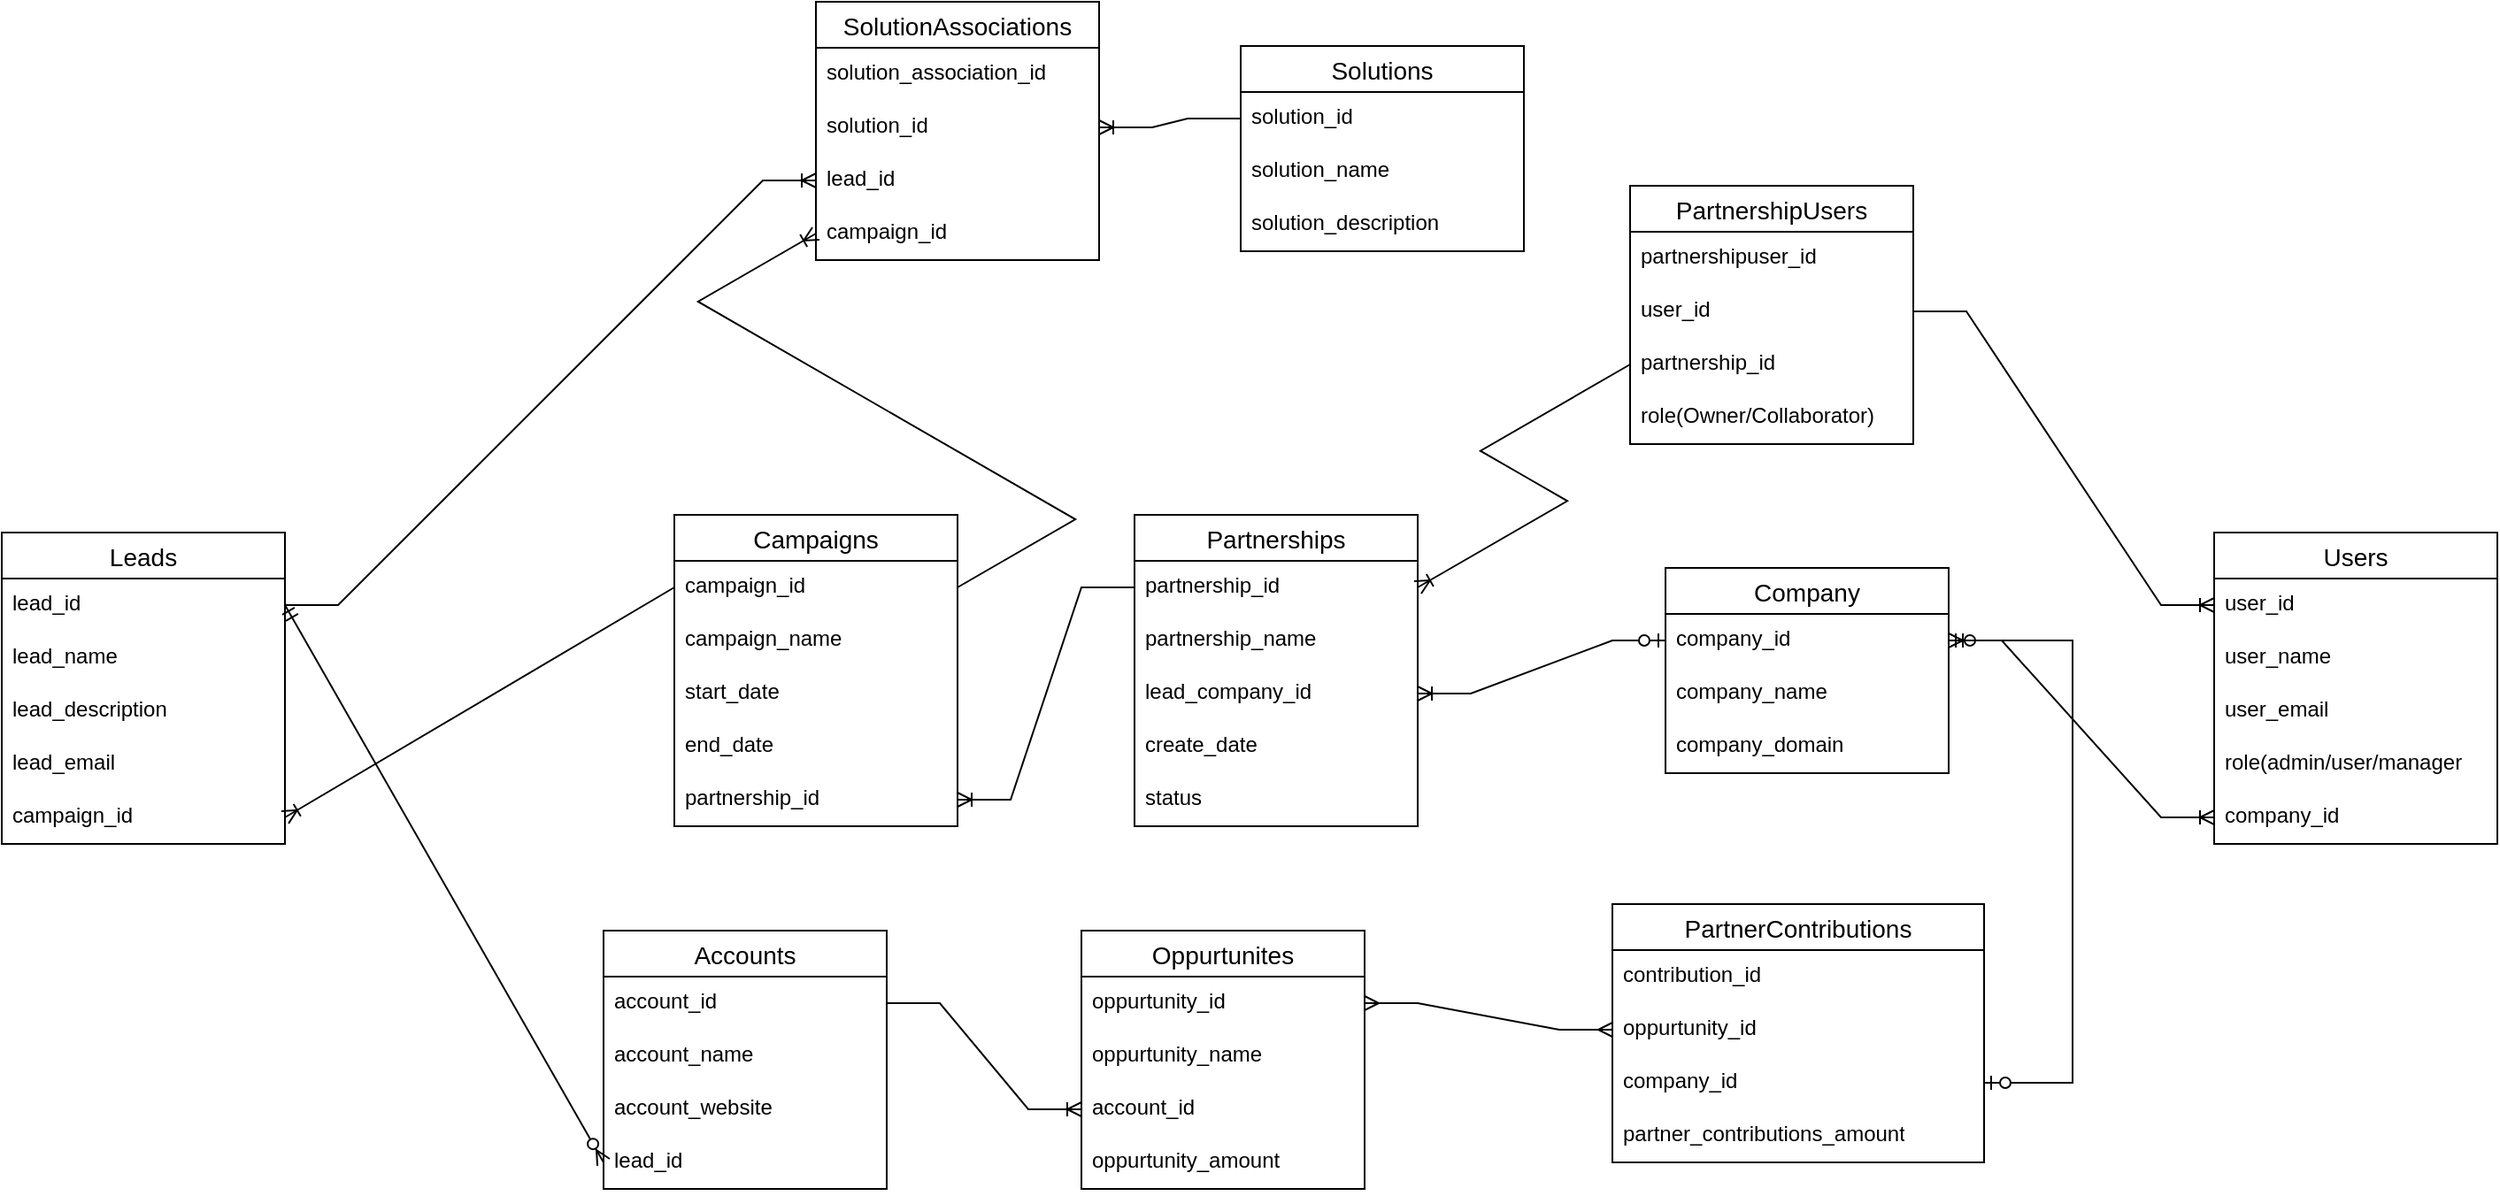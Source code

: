 <mxfile version="26.0.2">
  <diagram name="Page-1" id="1NWFElO8T0KsbxLCmIXO">
    <mxGraphModel dx="2664" dy="1677" grid="1" gridSize="10" guides="1" tooltips="1" connect="1" arrows="1" fold="1" page="1" pageScale="1" pageWidth="850" pageHeight="1100" math="0" shadow="0">
      <root>
        <mxCell id="0" />
        <mxCell id="1" parent="0" />
        <mxCell id="XHzYU1gy1J192gQlvR1T-1" value="Partnerships" style="swimlane;fontStyle=0;childLayout=stackLayout;horizontal=1;startSize=26;horizontalStack=0;resizeParent=1;resizeParentMax=0;resizeLast=0;collapsible=1;marginBottom=0;align=center;fontSize=14;" parent="1" vertex="1">
          <mxGeometry x="-450" y="40" width="160" height="176" as="geometry" />
        </mxCell>
        <mxCell id="XHzYU1gy1J192gQlvR1T-2" value="partnership_id" style="text;strokeColor=none;fillColor=none;spacingLeft=4;spacingRight=4;overflow=hidden;rotatable=0;points=[[0,0.5],[1,0.5]];portConstraint=eastwest;fontSize=12;whiteSpace=wrap;html=1;" parent="XHzYU1gy1J192gQlvR1T-1" vertex="1">
          <mxGeometry y="26" width="160" height="30" as="geometry" />
        </mxCell>
        <mxCell id="XHzYU1gy1J192gQlvR1T-3" value="partnership_name" style="text;strokeColor=none;fillColor=none;spacingLeft=4;spacingRight=4;overflow=hidden;rotatable=0;points=[[0,0.5],[1,0.5]];portConstraint=eastwest;fontSize=12;whiteSpace=wrap;html=1;" parent="XHzYU1gy1J192gQlvR1T-1" vertex="1">
          <mxGeometry y="56" width="160" height="30" as="geometry" />
        </mxCell>
        <mxCell id="XHzYU1gy1J192gQlvR1T-4" value="lead_company_id" style="text;strokeColor=none;fillColor=none;spacingLeft=4;spacingRight=4;overflow=hidden;rotatable=0;points=[[0,0.5],[1,0.5]];portConstraint=eastwest;fontSize=12;whiteSpace=wrap;html=1;" parent="XHzYU1gy1J192gQlvR1T-1" vertex="1">
          <mxGeometry y="86" width="160" height="30" as="geometry" />
        </mxCell>
        <mxCell id="zXVFg0rscAR_Soi9AUra-73" value="create_date" style="text;strokeColor=none;fillColor=none;spacingLeft=4;spacingRight=4;overflow=hidden;rotatable=0;points=[[0,0.5],[1,0.5]];portConstraint=eastwest;fontSize=12;whiteSpace=wrap;html=1;" vertex="1" parent="XHzYU1gy1J192gQlvR1T-1">
          <mxGeometry y="116" width="160" height="30" as="geometry" />
        </mxCell>
        <mxCell id="zXVFg0rscAR_Soi9AUra-1" value="status" style="text;strokeColor=none;fillColor=none;spacingLeft=4;spacingRight=4;overflow=hidden;rotatable=0;points=[[0,0.5],[1,0.5]];portConstraint=eastwest;fontSize=12;whiteSpace=wrap;html=1;" vertex="1" parent="XHzYU1gy1J192gQlvR1T-1">
          <mxGeometry y="146" width="160" height="30" as="geometry" />
        </mxCell>
        <mxCell id="XHzYU1gy1J192gQlvR1T-6" value="Users" style="swimlane;fontStyle=0;childLayout=stackLayout;horizontal=1;startSize=26;horizontalStack=0;resizeParent=1;resizeParentMax=0;resizeLast=0;collapsible=1;marginBottom=0;align=center;fontSize=14;" parent="1" vertex="1">
          <mxGeometry x="160" y="50" width="160" height="176" as="geometry" />
        </mxCell>
        <mxCell id="XHzYU1gy1J192gQlvR1T-7" value="user_id" style="text;strokeColor=none;fillColor=none;spacingLeft=4;spacingRight=4;overflow=hidden;rotatable=0;points=[[0,0.5],[1,0.5]];portConstraint=eastwest;fontSize=12;whiteSpace=wrap;html=1;" parent="XHzYU1gy1J192gQlvR1T-6" vertex="1">
          <mxGeometry y="26" width="160" height="30" as="geometry" />
        </mxCell>
        <mxCell id="XHzYU1gy1J192gQlvR1T-8" value="user_name" style="text;strokeColor=none;fillColor=none;spacingLeft=4;spacingRight=4;overflow=hidden;rotatable=0;points=[[0,0.5],[1,0.5]];portConstraint=eastwest;fontSize=12;whiteSpace=wrap;html=1;" parent="XHzYU1gy1J192gQlvR1T-6" vertex="1">
          <mxGeometry y="56" width="160" height="30" as="geometry" />
        </mxCell>
        <mxCell id="XHzYU1gy1J192gQlvR1T-9" value="user_email" style="text;strokeColor=none;fillColor=none;spacingLeft=4;spacingRight=4;overflow=hidden;rotatable=0;points=[[0,0.5],[1,0.5]];portConstraint=eastwest;fontSize=12;whiteSpace=wrap;html=1;" parent="XHzYU1gy1J192gQlvR1T-6" vertex="1">
          <mxGeometry y="86" width="160" height="30" as="geometry" />
        </mxCell>
        <mxCell id="XHzYU1gy1J192gQlvR1T-10" value="role(admin/user/manager" style="text;strokeColor=none;fillColor=none;spacingLeft=4;spacingRight=4;overflow=hidden;rotatable=0;points=[[0,0.5],[1,0.5]];portConstraint=eastwest;fontSize=12;whiteSpace=wrap;html=1;" parent="XHzYU1gy1J192gQlvR1T-6" vertex="1">
          <mxGeometry y="116" width="160" height="30" as="geometry" />
        </mxCell>
        <mxCell id="XHzYU1gy1J192gQlvR1T-11" value="company_id" style="text;strokeColor=none;fillColor=none;spacingLeft=4;spacingRight=4;overflow=hidden;rotatable=0;points=[[0,0.5],[1,0.5]];portConstraint=eastwest;fontSize=12;whiteSpace=wrap;html=1;" parent="XHzYU1gy1J192gQlvR1T-6" vertex="1">
          <mxGeometry y="146" width="160" height="30" as="geometry" />
        </mxCell>
        <mxCell id="XHzYU1gy1J192gQlvR1T-12" value="Company" style="swimlane;fontStyle=0;childLayout=stackLayout;horizontal=1;startSize=26;horizontalStack=0;resizeParent=1;resizeParentMax=0;resizeLast=0;collapsible=1;marginBottom=0;align=center;fontSize=14;" parent="1" vertex="1">
          <mxGeometry x="-150" y="70" width="160" height="116" as="geometry" />
        </mxCell>
        <mxCell id="XHzYU1gy1J192gQlvR1T-13" value="company_id" style="text;strokeColor=none;fillColor=none;spacingLeft=4;spacingRight=4;overflow=hidden;rotatable=0;points=[[0,0.5],[1,0.5]];portConstraint=eastwest;fontSize=12;whiteSpace=wrap;html=1;" parent="XHzYU1gy1J192gQlvR1T-12" vertex="1">
          <mxGeometry y="26" width="160" height="30" as="geometry" />
        </mxCell>
        <mxCell id="XHzYU1gy1J192gQlvR1T-14" value="company_name" style="text;strokeColor=none;fillColor=none;spacingLeft=4;spacingRight=4;overflow=hidden;rotatable=0;points=[[0,0.5],[1,0.5]];portConstraint=eastwest;fontSize=12;whiteSpace=wrap;html=1;" parent="XHzYU1gy1J192gQlvR1T-12" vertex="1">
          <mxGeometry y="56" width="160" height="30" as="geometry" />
        </mxCell>
        <mxCell id="XHzYU1gy1J192gQlvR1T-15" value="company_domain" style="text;strokeColor=none;fillColor=none;spacingLeft=4;spacingRight=4;overflow=hidden;rotatable=0;points=[[0,0.5],[1,0.5]];portConstraint=eastwest;fontSize=12;whiteSpace=wrap;html=1;" parent="XHzYU1gy1J192gQlvR1T-12" vertex="1">
          <mxGeometry y="86" width="160" height="30" as="geometry" />
        </mxCell>
        <mxCell id="XHzYU1gy1J192gQlvR1T-16" value="" style="edgeStyle=entityRelationEdgeStyle;fontSize=12;html=1;endArrow=ERoneToMany;startArrow=ERzeroToOne;rounded=0;exitX=1;exitY=0.5;exitDx=0;exitDy=0;entryX=0;entryY=0.5;entryDx=0;entryDy=0;" parent="1" source="XHzYU1gy1J192gQlvR1T-13" target="XHzYU1gy1J192gQlvR1T-11" edge="1">
          <mxGeometry width="100" height="100" relative="1" as="geometry">
            <mxPoint x="370" y="350" as="sourcePoint" />
            <mxPoint x="470" y="250" as="targetPoint" />
          </mxGeometry>
        </mxCell>
        <mxCell id="zXVFg0rscAR_Soi9AUra-8" value="PartnershipUsers" style="swimlane;fontStyle=0;childLayout=stackLayout;horizontal=1;startSize=26;horizontalStack=0;resizeParent=1;resizeParentMax=0;resizeLast=0;collapsible=1;marginBottom=0;align=center;fontSize=14;" vertex="1" parent="1">
          <mxGeometry x="-170" y="-146" width="160" height="146" as="geometry" />
        </mxCell>
        <mxCell id="zXVFg0rscAR_Soi9AUra-9" value="partnershipuser_id" style="text;strokeColor=none;fillColor=none;spacingLeft=4;spacingRight=4;overflow=hidden;rotatable=0;points=[[0,0.5],[1,0.5]];portConstraint=eastwest;fontSize=12;whiteSpace=wrap;html=1;" vertex="1" parent="zXVFg0rscAR_Soi9AUra-8">
          <mxGeometry y="26" width="160" height="30" as="geometry" />
        </mxCell>
        <mxCell id="zXVFg0rscAR_Soi9AUra-10" value="user_id" style="text;strokeColor=none;fillColor=none;spacingLeft=4;spacingRight=4;overflow=hidden;rotatable=0;points=[[0,0.5],[1,0.5]];portConstraint=eastwest;fontSize=12;whiteSpace=wrap;html=1;" vertex="1" parent="zXVFg0rscAR_Soi9AUra-8">
          <mxGeometry y="56" width="160" height="30" as="geometry" />
        </mxCell>
        <mxCell id="zXVFg0rscAR_Soi9AUra-11" value="partnership_id" style="text;strokeColor=none;fillColor=none;spacingLeft=4;spacingRight=4;overflow=hidden;rotatable=0;points=[[0,0.5],[1,0.5]];portConstraint=eastwest;fontSize=12;whiteSpace=wrap;html=1;" vertex="1" parent="zXVFg0rscAR_Soi9AUra-8">
          <mxGeometry y="86" width="160" height="30" as="geometry" />
        </mxCell>
        <mxCell id="zXVFg0rscAR_Soi9AUra-12" value="role(Owner/Collaborator)" style="text;strokeColor=none;fillColor=none;spacingLeft=4;spacingRight=4;overflow=hidden;rotatable=0;points=[[0,0.5],[1,0.5]];portConstraint=eastwest;fontSize=12;whiteSpace=wrap;html=1;" vertex="1" parent="zXVFg0rscAR_Soi9AUra-8">
          <mxGeometry y="116" width="160" height="30" as="geometry" />
        </mxCell>
        <mxCell id="zXVFg0rscAR_Soi9AUra-13" value="Campaigns" style="swimlane;fontStyle=0;childLayout=stackLayout;horizontal=1;startSize=26;horizontalStack=0;resizeParent=1;resizeParentMax=0;resizeLast=0;collapsible=1;marginBottom=0;align=center;fontSize=14;" vertex="1" parent="1">
          <mxGeometry x="-710" y="40" width="160" height="176" as="geometry" />
        </mxCell>
        <mxCell id="zXVFg0rscAR_Soi9AUra-14" value="campaign_id" style="text;strokeColor=none;fillColor=none;spacingLeft=4;spacingRight=4;overflow=hidden;rotatable=0;points=[[0,0.5],[1,0.5]];portConstraint=eastwest;fontSize=12;whiteSpace=wrap;html=1;" vertex="1" parent="zXVFg0rscAR_Soi9AUra-13">
          <mxGeometry y="26" width="160" height="30" as="geometry" />
        </mxCell>
        <mxCell id="zXVFg0rscAR_Soi9AUra-15" value="campaign_name" style="text;strokeColor=none;fillColor=none;spacingLeft=4;spacingRight=4;overflow=hidden;rotatable=0;points=[[0,0.5],[1,0.5]];portConstraint=eastwest;fontSize=12;whiteSpace=wrap;html=1;" vertex="1" parent="zXVFg0rscAR_Soi9AUra-13">
          <mxGeometry y="56" width="160" height="30" as="geometry" />
        </mxCell>
        <mxCell id="zXVFg0rscAR_Soi9AUra-16" value="start_date" style="text;strokeColor=none;fillColor=none;spacingLeft=4;spacingRight=4;overflow=hidden;rotatable=0;points=[[0,0.5],[1,0.5]];portConstraint=eastwest;fontSize=12;whiteSpace=wrap;html=1;" vertex="1" parent="zXVFg0rscAR_Soi9AUra-13">
          <mxGeometry y="86" width="160" height="30" as="geometry" />
        </mxCell>
        <mxCell id="zXVFg0rscAR_Soi9AUra-18" value="end&lt;span style=&quot;color: rgba(0, 0, 0, 0); font-family: monospace; font-size: 0px; text-wrap-mode: nowrap;&quot;&gt;%3CmxGraphModel%3E%3Croot%3E%3CmxCell%20id%3D%220%22%2F%3E%3CmxCell%20id%3D%221%22%20parent%3D%220%22%2F%3E%3CmxCell%20id%3D%222%22%20value%3D%22Partnerships%22%20style%3D%22swimlane%3BfontStyle%3D0%3BchildLayout%3DstackLayout%3Bhorizontal%3D1%3BstartSize%3D26%3BhorizontalStack%3D0%3BresizeParent%3D1%3BresizeParentMax%3D0%3BresizeLast%3D0%3Bcollapsible%3D1%3BmarginBottom%3D0%3Balign%3Dcenter%3BfontSize%3D14%3B%22%20vertex%3D%221%22%20parent%3D%221%22%3E%3CmxGeometry%20x%3D%2280%22%20y%3D%22280%22%20width%3D%22160%22%20height%3D%22146%22%20as%3D%22geometry%22%2F%3E%3C%2FmxCell%3E%3CmxCell%20id%3D%223%22%20value%3D%22partnership_id%22%20style%3D%22text%3BstrokeColor%3Dnone%3BfillColor%3Dnone%3BspacingLeft%3D4%3BspacingRight%3D4%3Boverflow%3Dhidden%3Brotatable%3D0%3Bpoints%3D%5B%5B0%2C0.5%5D%2C%5B1%2C0.5%5D%5D%3BportConstraint%3Deastwest%3BfontSize%3D12%3BwhiteSpace%3Dwrap%3Bhtml%3D1%3B%22%20vertex%3D%221%22%20parent%3D%222%22%3E%3CmxGeometry%20y%3D%2226%22%20width%3D%22160%22%20height%3D%2230%22%20as%3D%22geometry%22%2F%3E%3C%2FmxCell%3E%3CmxCell%20id%3D%224%22%20value%3D%22partnership_name%22%20style%3D%22text%3BstrokeColor%3Dnone%3BfillColor%3Dnone%3BspacingLeft%3D4%3BspacingRight%3D4%3Boverflow%3Dhidden%3Brotatable%3D0%3Bpoints%3D%5B%5B0%2C0.5%5D%2C%5B1%2C0.5%5D%5D%3BportConstraint%3Deastwest%3BfontSize%3D12%3BwhiteSpace%3Dwrap%3Bhtml%3D1%3B%22%20vertex%3D%221%22%20parent%3D%222%22%3E%3CmxGeometry%20y%3D%2256%22%20width%3D%22160%22%20height%3D%2230%22%20as%3D%22geometry%22%2F%3E%3C%2FmxCell%3E%3CmxCell%20id%3D%225%22%20value%3D%22lead_company_id%22%20style%3D%22text%3BstrokeColor%3Dnone%3BfillColor%3Dnone%3BspacingLeft%3D4%3BspacingRight%3D4%3Boverflow%3Dhidden%3Brotatable%3D0%3Bpoints%3D%5B%5B0%2C0.5%5D%2C%5B1%2C0.5%5D%5D%3BportConstraint%3Deastwest%3BfontSize%3D12%3BwhiteSpace%3Dwrap%3Bhtml%3D1%3B%22%20vertex%3D%221%22%20parent%3D%222%22%3E%3CmxGeometry%20y%3D%2286%22%20width%3D%22160%22%20height%3D%2230%22%20as%3D%22geometry%22%2F%3E%3C%2FmxCell%3E%3CmxCell%20id%3D%226%22%20value%3D%22create_date%22%20style%3D%22text%3BstrokeColor%3Dnone%3BfillColor%3Dnone%3BspacingLeft%3D4%3BspacingRight%3D4%3Boverflow%3Dhidden%3Brotatable%3D0%3Bpoints%3D%5B%5B0%2C0.5%5D%2C%5B1%2C0.5%5D%5D%3BportConstraint%3Deastwest%3BfontSize%3D12%3BwhiteSpace%3Dwrap%3Bhtml%3D1%3B%22%20vertex%3D%221%22%20parent%3D%222%22%3E%3CmxGeometry%20y%3D%22116%22%20width%3D%22160%22%20height%3D%2230%22%20as%3D%22geometry%22%2F%3E%3C%2FmxCell%3E%3C%2Froot%3E%3C%2FmxGraphModel%3E&lt;/span&gt;_date" style="text;strokeColor=none;fillColor=none;spacingLeft=4;spacingRight=4;overflow=hidden;rotatable=0;points=[[0,0.5],[1,0.5]];portConstraint=eastwest;fontSize=12;whiteSpace=wrap;html=1;" vertex="1" parent="zXVFg0rscAR_Soi9AUra-13">
          <mxGeometry y="116" width="160" height="30" as="geometry" />
        </mxCell>
        <mxCell id="zXVFg0rscAR_Soi9AUra-17" value="partnership_id" style="text;strokeColor=none;fillColor=none;spacingLeft=4;spacingRight=4;overflow=hidden;rotatable=0;points=[[0,0.5],[1,0.5]];portConstraint=eastwest;fontSize=12;whiteSpace=wrap;html=1;" vertex="1" parent="zXVFg0rscAR_Soi9AUra-13">
          <mxGeometry y="146" width="160" height="30" as="geometry" />
        </mxCell>
        <mxCell id="zXVFg0rscAR_Soi9AUra-59" value="" style="edgeStyle=isometricEdgeStyle;fontSize=12;html=1;endArrow=ERoneToMany;rounded=0;exitX=0;exitY=0.5;exitDx=0;exitDy=0;entryX=0;entryY=0.5;entryDx=0;entryDy=0;" edge="1" parent="zXVFg0rscAR_Soi9AUra-13" source="zXVFg0rscAR_Soi9AUra-14" target="zXVFg0rscAR_Soi9AUra-14">
          <mxGeometry width="100" height="100" relative="1" as="geometry">
            <mxPoint x="270" y="51" as="sourcePoint" />
            <mxPoint x="-20" as="targetPoint" />
          </mxGeometry>
        </mxCell>
        <mxCell id="zXVFg0rscAR_Soi9AUra-19" value="Leads" style="swimlane;fontStyle=0;childLayout=stackLayout;horizontal=1;startSize=26;horizontalStack=0;resizeParent=1;resizeParentMax=0;resizeLast=0;collapsible=1;marginBottom=0;align=center;fontSize=14;" vertex="1" parent="1">
          <mxGeometry x="-1090" y="50" width="160" height="176" as="geometry" />
        </mxCell>
        <mxCell id="zXVFg0rscAR_Soi9AUra-20" value="lead_id" style="text;strokeColor=none;fillColor=none;spacingLeft=4;spacingRight=4;overflow=hidden;rotatable=0;points=[[0,0.5],[1,0.5]];portConstraint=eastwest;fontSize=12;whiteSpace=wrap;html=1;" vertex="1" parent="zXVFg0rscAR_Soi9AUra-19">
          <mxGeometry y="26" width="160" height="30" as="geometry" />
        </mxCell>
        <mxCell id="zXVFg0rscAR_Soi9AUra-21" value="lead_name" style="text;strokeColor=none;fillColor=none;spacingLeft=4;spacingRight=4;overflow=hidden;rotatable=0;points=[[0,0.5],[1,0.5]];portConstraint=eastwest;fontSize=12;whiteSpace=wrap;html=1;" vertex="1" parent="zXVFg0rscAR_Soi9AUra-19">
          <mxGeometry y="56" width="160" height="30" as="geometry" />
        </mxCell>
        <mxCell id="zXVFg0rscAR_Soi9AUra-22" value="lead_description" style="text;strokeColor=none;fillColor=none;spacingLeft=4;spacingRight=4;overflow=hidden;rotatable=0;points=[[0,0.5],[1,0.5]];portConstraint=eastwest;fontSize=12;whiteSpace=wrap;html=1;" vertex="1" parent="zXVFg0rscAR_Soi9AUra-19">
          <mxGeometry y="86" width="160" height="30" as="geometry" />
        </mxCell>
        <mxCell id="zXVFg0rscAR_Soi9AUra-24" value="lead_email" style="text;strokeColor=none;fillColor=none;spacingLeft=4;spacingRight=4;overflow=hidden;rotatable=0;points=[[0,0.5],[1,0.5]];portConstraint=eastwest;fontSize=12;whiteSpace=wrap;html=1;" vertex="1" parent="zXVFg0rscAR_Soi9AUra-19">
          <mxGeometry y="116" width="160" height="30" as="geometry" />
        </mxCell>
        <mxCell id="zXVFg0rscAR_Soi9AUra-23" value="campaign_id" style="text;strokeColor=none;fillColor=none;spacingLeft=4;spacingRight=4;overflow=hidden;rotatable=0;points=[[0,0.5],[1,0.5]];portConstraint=eastwest;fontSize=12;whiteSpace=wrap;html=1;" vertex="1" parent="zXVFg0rscAR_Soi9AUra-19">
          <mxGeometry y="146" width="160" height="30" as="geometry" />
        </mxCell>
        <mxCell id="zXVFg0rscAR_Soi9AUra-25" value="Accounts" style="swimlane;fontStyle=0;childLayout=stackLayout;horizontal=1;startSize=26;horizontalStack=0;resizeParent=1;resizeParentMax=0;resizeLast=0;collapsible=1;marginBottom=0;align=center;fontSize=14;" vertex="1" parent="1">
          <mxGeometry x="-750" y="275" width="160" height="146" as="geometry" />
        </mxCell>
        <mxCell id="zXVFg0rscAR_Soi9AUra-26" value="account_id" style="text;strokeColor=none;fillColor=none;spacingLeft=4;spacingRight=4;overflow=hidden;rotatable=0;points=[[0,0.5],[1,0.5]];portConstraint=eastwest;fontSize=12;whiteSpace=wrap;html=1;" vertex="1" parent="zXVFg0rscAR_Soi9AUra-25">
          <mxGeometry y="26" width="160" height="30" as="geometry" />
        </mxCell>
        <mxCell id="zXVFg0rscAR_Soi9AUra-27" value="account_name" style="text;strokeColor=none;fillColor=none;spacingLeft=4;spacingRight=4;overflow=hidden;rotatable=0;points=[[0,0.5],[1,0.5]];portConstraint=eastwest;fontSize=12;whiteSpace=wrap;html=1;" vertex="1" parent="zXVFg0rscAR_Soi9AUra-25">
          <mxGeometry y="56" width="160" height="30" as="geometry" />
        </mxCell>
        <mxCell id="zXVFg0rscAR_Soi9AUra-28" value="account_website" style="text;strokeColor=none;fillColor=none;spacingLeft=4;spacingRight=4;overflow=hidden;rotatable=0;points=[[0,0.5],[1,0.5]];portConstraint=eastwest;fontSize=12;whiteSpace=wrap;html=1;" vertex="1" parent="zXVFg0rscAR_Soi9AUra-25">
          <mxGeometry y="86" width="160" height="30" as="geometry" />
        </mxCell>
        <mxCell id="zXVFg0rscAR_Soi9AUra-29" value="lead_id" style="text;strokeColor=none;fillColor=none;spacingLeft=4;spacingRight=4;overflow=hidden;rotatable=0;points=[[0,0.5],[1,0.5]];portConstraint=eastwest;fontSize=12;whiteSpace=wrap;html=1;" vertex="1" parent="zXVFg0rscAR_Soi9AUra-25">
          <mxGeometry y="116" width="160" height="30" as="geometry" />
        </mxCell>
        <mxCell id="zXVFg0rscAR_Soi9AUra-31" value="Oppurtunites" style="swimlane;fontStyle=0;childLayout=stackLayout;horizontal=1;startSize=26;horizontalStack=0;resizeParent=1;resizeParentMax=0;resizeLast=0;collapsible=1;marginBottom=0;align=center;fontSize=14;" vertex="1" parent="1">
          <mxGeometry x="-480" y="275" width="160" height="146" as="geometry" />
        </mxCell>
        <mxCell id="zXVFg0rscAR_Soi9AUra-32" value="oppurtunity_id" style="text;strokeColor=none;fillColor=none;spacingLeft=4;spacingRight=4;overflow=hidden;rotatable=0;points=[[0,0.5],[1,0.5]];portConstraint=eastwest;fontSize=12;whiteSpace=wrap;html=1;" vertex="1" parent="zXVFg0rscAR_Soi9AUra-31">
          <mxGeometry y="26" width="160" height="30" as="geometry" />
        </mxCell>
        <mxCell id="zXVFg0rscAR_Soi9AUra-33" value="oppurtunity_name" style="text;strokeColor=none;fillColor=none;spacingLeft=4;spacingRight=4;overflow=hidden;rotatable=0;points=[[0,0.5],[1,0.5]];portConstraint=eastwest;fontSize=12;whiteSpace=wrap;html=1;" vertex="1" parent="zXVFg0rscAR_Soi9AUra-31">
          <mxGeometry y="56" width="160" height="30" as="geometry" />
        </mxCell>
        <mxCell id="zXVFg0rscAR_Soi9AUra-34" value="account_id" style="text;strokeColor=none;fillColor=none;spacingLeft=4;spacingRight=4;overflow=hidden;rotatable=0;points=[[0,0.5],[1,0.5]];portConstraint=eastwest;fontSize=12;whiteSpace=wrap;html=1;" vertex="1" parent="zXVFg0rscAR_Soi9AUra-31">
          <mxGeometry y="86" width="160" height="30" as="geometry" />
        </mxCell>
        <mxCell id="zXVFg0rscAR_Soi9AUra-35" value="oppurtunity_amount" style="text;strokeColor=none;fillColor=none;spacingLeft=4;spacingRight=4;overflow=hidden;rotatable=0;points=[[0,0.5],[1,0.5]];portConstraint=eastwest;fontSize=12;whiteSpace=wrap;html=1;" vertex="1" parent="zXVFg0rscAR_Soi9AUra-31">
          <mxGeometry y="116" width="160" height="30" as="geometry" />
        </mxCell>
        <mxCell id="zXVFg0rscAR_Soi9AUra-37" value="PartnerContributions" style="swimlane;fontStyle=0;childLayout=stackLayout;horizontal=1;startSize=26;horizontalStack=0;resizeParent=1;resizeParentMax=0;resizeLast=0;collapsible=1;marginBottom=0;align=center;fontSize=14;" vertex="1" parent="1">
          <mxGeometry x="-180" y="260" width="210" height="146" as="geometry" />
        </mxCell>
        <mxCell id="zXVFg0rscAR_Soi9AUra-38" value="contribution_id" style="text;strokeColor=none;fillColor=none;spacingLeft=4;spacingRight=4;overflow=hidden;rotatable=0;points=[[0,0.5],[1,0.5]];portConstraint=eastwest;fontSize=12;whiteSpace=wrap;html=1;" vertex="1" parent="zXVFg0rscAR_Soi9AUra-37">
          <mxGeometry y="26" width="210" height="30" as="geometry" />
        </mxCell>
        <mxCell id="zXVFg0rscAR_Soi9AUra-39" value="oppurtunity_id" style="text;strokeColor=none;fillColor=none;spacingLeft=4;spacingRight=4;overflow=hidden;rotatable=0;points=[[0,0.5],[1,0.5]];portConstraint=eastwest;fontSize=12;whiteSpace=wrap;html=1;" vertex="1" parent="zXVFg0rscAR_Soi9AUra-37">
          <mxGeometry y="56" width="210" height="30" as="geometry" />
        </mxCell>
        <mxCell id="zXVFg0rscAR_Soi9AUra-40" value="company_id" style="text;strokeColor=none;fillColor=none;spacingLeft=4;spacingRight=4;overflow=hidden;rotatable=0;points=[[0,0.5],[1,0.5]];portConstraint=eastwest;fontSize=12;whiteSpace=wrap;html=1;" vertex="1" parent="zXVFg0rscAR_Soi9AUra-37">
          <mxGeometry y="86" width="210" height="30" as="geometry" />
        </mxCell>
        <mxCell id="zXVFg0rscAR_Soi9AUra-41" value="partner_contributions_amount" style="text;strokeColor=none;fillColor=none;spacingLeft=4;spacingRight=4;overflow=hidden;rotatable=0;points=[[0,0.5],[1,0.5]];portConstraint=eastwest;fontSize=12;whiteSpace=wrap;html=1;" vertex="1" parent="zXVFg0rscAR_Soi9AUra-37">
          <mxGeometry y="116" width="210" height="30" as="geometry" />
        </mxCell>
        <mxCell id="zXVFg0rscAR_Soi9AUra-45" value="Solutions" style="swimlane;fontStyle=0;childLayout=stackLayout;horizontal=1;startSize=26;horizontalStack=0;resizeParent=1;resizeParentMax=0;resizeLast=0;collapsible=1;marginBottom=0;align=center;fontSize=14;" vertex="1" parent="1">
          <mxGeometry x="-390" y="-225" width="160" height="116" as="geometry" />
        </mxCell>
        <mxCell id="zXVFg0rscAR_Soi9AUra-46" value="solution_id" style="text;strokeColor=none;fillColor=none;spacingLeft=4;spacingRight=4;overflow=hidden;rotatable=0;points=[[0,0.5],[1,0.5]];portConstraint=eastwest;fontSize=12;whiteSpace=wrap;html=1;" vertex="1" parent="zXVFg0rscAR_Soi9AUra-45">
          <mxGeometry y="26" width="160" height="30" as="geometry" />
        </mxCell>
        <mxCell id="zXVFg0rscAR_Soi9AUra-47" value="solution_name" style="text;strokeColor=none;fillColor=none;spacingLeft=4;spacingRight=4;overflow=hidden;rotatable=0;points=[[0,0.5],[1,0.5]];portConstraint=eastwest;fontSize=12;whiteSpace=wrap;html=1;" vertex="1" parent="zXVFg0rscAR_Soi9AUra-45">
          <mxGeometry y="56" width="160" height="30" as="geometry" />
        </mxCell>
        <mxCell id="zXVFg0rscAR_Soi9AUra-48" value="solution_description" style="text;strokeColor=none;fillColor=none;spacingLeft=4;spacingRight=4;overflow=hidden;rotatable=0;points=[[0,0.5],[1,0.5]];portConstraint=eastwest;fontSize=12;whiteSpace=wrap;html=1;" vertex="1" parent="zXVFg0rscAR_Soi9AUra-45">
          <mxGeometry y="86" width="160" height="30" as="geometry" />
        </mxCell>
        <mxCell id="zXVFg0rscAR_Soi9AUra-51" value="SolutionAssociations" style="swimlane;fontStyle=0;childLayout=stackLayout;horizontal=1;startSize=26;horizontalStack=0;resizeParent=1;resizeParentMax=0;resizeLast=0;collapsible=1;marginBottom=0;align=center;fontSize=14;" vertex="1" parent="1">
          <mxGeometry x="-630" y="-250" width="160" height="146" as="geometry" />
        </mxCell>
        <mxCell id="zXVFg0rscAR_Soi9AUra-52" value="solution_association_id" style="text;strokeColor=none;fillColor=none;spacingLeft=4;spacingRight=4;overflow=hidden;rotatable=0;points=[[0,0.5],[1,0.5]];portConstraint=eastwest;fontSize=12;whiteSpace=wrap;html=1;" vertex="1" parent="zXVFg0rscAR_Soi9AUra-51">
          <mxGeometry y="26" width="160" height="30" as="geometry" />
        </mxCell>
        <mxCell id="zXVFg0rscAR_Soi9AUra-53" value="solution_id" style="text;strokeColor=none;fillColor=none;spacingLeft=4;spacingRight=4;overflow=hidden;rotatable=0;points=[[0,0.5],[1,0.5]];portConstraint=eastwest;fontSize=12;whiteSpace=wrap;html=1;" vertex="1" parent="zXVFg0rscAR_Soi9AUra-51">
          <mxGeometry y="56" width="160" height="30" as="geometry" />
        </mxCell>
        <mxCell id="zXVFg0rscAR_Soi9AUra-55" value="lead_id" style="text;strokeColor=none;fillColor=none;spacingLeft=4;spacingRight=4;overflow=hidden;rotatable=0;points=[[0,0.5],[1,0.5]];portConstraint=eastwest;fontSize=12;whiteSpace=wrap;html=1;" vertex="1" parent="zXVFg0rscAR_Soi9AUra-51">
          <mxGeometry y="86" width="160" height="30" as="geometry" />
        </mxCell>
        <mxCell id="zXVFg0rscAR_Soi9AUra-54" value="campaign_id" style="text;strokeColor=none;fillColor=none;spacingLeft=4;spacingRight=4;overflow=hidden;rotatable=0;points=[[0,0.5],[1,0.5]];portConstraint=eastwest;fontSize=12;whiteSpace=wrap;html=1;" vertex="1" parent="zXVFg0rscAR_Soi9AUra-51">
          <mxGeometry y="116" width="160" height="30" as="geometry" />
        </mxCell>
        <mxCell id="zXVFg0rscAR_Soi9AUra-57" value="" style="edgeStyle=entityRelationEdgeStyle;fontSize=12;html=1;endArrow=ERoneToMany;rounded=0;entryX=1;entryY=0.5;entryDx=0;entryDy=0;exitX=0;exitY=0.5;exitDx=0;exitDy=0;" edge="1" parent="1" source="XHzYU1gy1J192gQlvR1T-2" target="zXVFg0rscAR_Soi9AUra-17">
          <mxGeometry width="100" height="100" relative="1" as="geometry">
            <mxPoint x="-400" y="80.0" as="sourcePoint" />
            <mxPoint x="-560" y="418.01" as="targetPoint" />
            <Array as="points">
              <mxPoint x="-520" y="250" />
              <mxPoint x="-470" y="270" />
            </Array>
          </mxGeometry>
        </mxCell>
        <mxCell id="zXVFg0rscAR_Soi9AUra-60" value="" style="edgeStyle=entityRelationEdgeStyle;fontSize=12;html=1;endArrow=ERoneToMany;startArrow=ERzeroToOne;rounded=0;entryX=1;entryY=0.5;entryDx=0;entryDy=0;exitX=0;exitY=0.5;exitDx=0;exitDy=0;" edge="1" parent="1" source="XHzYU1gy1J192gQlvR1T-13" target="XHzYU1gy1J192gQlvR1T-4">
          <mxGeometry width="100" height="100" relative="1" as="geometry">
            <mxPoint x="-320" y="100" as="sourcePoint" />
            <mxPoint x="-180" y="70" as="targetPoint" />
          </mxGeometry>
        </mxCell>
        <mxCell id="zXVFg0rscAR_Soi9AUra-61" value="" style="fontSize=12;html=1;endArrow=ERoneToMany;startArrow=ERzeroToOne;rounded=0;exitX=1;exitY=0.5;exitDx=0;exitDy=0;edgeStyle=elbowEdgeStyle;entryX=1;entryY=0.5;entryDx=0;entryDy=0;" edge="1" parent="1" source="zXVFg0rscAR_Soi9AUra-40" target="XHzYU1gy1J192gQlvR1T-13">
          <mxGeometry width="100" height="100" relative="1" as="geometry">
            <mxPoint x="-230" y="290" as="sourcePoint" />
            <mxPoint x="-180" y="140" as="targetPoint" />
            <Array as="points">
              <mxPoint x="80" y="290" />
            </Array>
          </mxGeometry>
        </mxCell>
        <mxCell id="zXVFg0rscAR_Soi9AUra-62" value="" style="edgeStyle=entityRelationEdgeStyle;fontSize=12;html=1;endArrow=ERmany;startArrow=ERmany;rounded=0;exitX=1;exitY=0.5;exitDx=0;exitDy=0;entryX=0;entryY=0.5;entryDx=0;entryDy=0;" edge="1" parent="1" source="zXVFg0rscAR_Soi9AUra-32" target="zXVFg0rscAR_Soi9AUra-39">
          <mxGeometry width="100" height="100" relative="1" as="geometry">
            <mxPoint x="-300" y="390" as="sourcePoint" />
            <mxPoint x="-200" y="290" as="targetPoint" />
          </mxGeometry>
        </mxCell>
        <mxCell id="zXVFg0rscAR_Soi9AUra-65" value="" style="edgeStyle=entityRelationEdgeStyle;fontSize=12;html=1;endArrow=ERoneToMany;rounded=0;entryX=0;entryY=0.5;entryDx=0;entryDy=0;exitX=1;exitY=0.5;exitDx=0;exitDy=0;" edge="1" parent="1" source="zXVFg0rscAR_Soi9AUra-10" target="XHzYU1gy1J192gQlvR1T-7">
          <mxGeometry width="100" height="100" relative="1" as="geometry">
            <mxPoint x="-20" y="40" as="sourcePoint" />
            <mxPoint x="80" y="-60" as="targetPoint" />
          </mxGeometry>
        </mxCell>
        <mxCell id="zXVFg0rscAR_Soi9AUra-66" value="" style="edgeStyle=isometricEdgeStyle;fontSize=12;html=1;endArrow=ERoneToMany;rounded=0;entryX=1;entryY=0.5;entryDx=0;entryDy=0;exitX=0;exitY=0.5;exitDx=0;exitDy=0;" edge="1" parent="1" source="zXVFg0rscAR_Soi9AUra-11" target="XHzYU1gy1J192gQlvR1T-2">
          <mxGeometry width="100" height="100" relative="1" as="geometry">
            <mxPoint x="-270" y="-110" as="sourcePoint" />
            <mxPoint x="-210" y="50" as="targetPoint" />
          </mxGeometry>
        </mxCell>
        <mxCell id="zXVFg0rscAR_Soi9AUra-67" value="" style="fontSize=12;html=1;endArrow=ERoneToMany;rounded=0;entryX=1;entryY=0.5;entryDx=0;entryDy=0;exitX=0;exitY=0.5;exitDx=0;exitDy=0;" edge="1" parent="1" source="zXVFg0rscAR_Soi9AUra-14" target="zXVFg0rscAR_Soi9AUra-23">
          <mxGeometry width="100" height="100" relative="1" as="geometry">
            <mxPoint x="-800" y="28" as="sourcePoint" />
            <mxPoint x="-630" y="194" as="targetPoint" />
          </mxGeometry>
        </mxCell>
        <mxCell id="zXVFg0rscAR_Soi9AUra-68" value="" style="edgeStyle=entityRelationEdgeStyle;fontSize=12;html=1;endArrow=ERoneToMany;rounded=0;entryX=0;entryY=0.5;entryDx=0;entryDy=0;exitX=1;exitY=0.5;exitDx=0;exitDy=0;" edge="1" parent="1" source="zXVFg0rscAR_Soi9AUra-26" target="zXVFg0rscAR_Soi9AUra-34">
          <mxGeometry width="100" height="100" relative="1" as="geometry">
            <mxPoint x="-720" y="450" as="sourcePoint" />
            <mxPoint x="-550" y="616" as="targetPoint" />
          </mxGeometry>
        </mxCell>
        <mxCell id="zXVFg0rscAR_Soi9AUra-69" value="" style="fontSize=12;html=1;endArrow=ERzeroToMany;startArrow=ERmandOne;rounded=0;entryX=0;entryY=0.5;entryDx=0;entryDy=0;exitX=1;exitY=0.5;exitDx=0;exitDy=0;" edge="1" parent="1" source="zXVFg0rscAR_Soi9AUra-20" target="zXVFg0rscAR_Soi9AUra-29">
          <mxGeometry width="100" height="100" relative="1" as="geometry">
            <mxPoint x="-960" y="110" as="sourcePoint" />
            <mxPoint x="-830" y="300" as="targetPoint" />
          </mxGeometry>
        </mxCell>
        <mxCell id="zXVFg0rscAR_Soi9AUra-70" value="" style="edgeStyle=entityRelationEdgeStyle;fontSize=12;html=1;endArrow=ERoneToMany;rounded=0;entryX=1;entryY=0.5;entryDx=0;entryDy=0;exitX=0;exitY=0.5;exitDx=0;exitDy=0;" edge="1" parent="1" source="zXVFg0rscAR_Soi9AUra-46" target="zXVFg0rscAR_Soi9AUra-53">
          <mxGeometry width="100" height="100" relative="1" as="geometry">
            <mxPoint x="-340" y="-160" as="sourcePoint" />
            <mxPoint x="-240" y="-260" as="targetPoint" />
          </mxGeometry>
        </mxCell>
        <mxCell id="zXVFg0rscAR_Soi9AUra-71" value="" style="edgeStyle=isometricEdgeStyle;fontSize=12;html=1;endArrow=ERoneToMany;rounded=0;entryX=0;entryY=0.5;entryDx=0;entryDy=0;exitX=1;exitY=0.5;exitDx=0;exitDy=0;" edge="1" parent="1" source="zXVFg0rscAR_Soi9AUra-14" target="zXVFg0rscAR_Soi9AUra-54">
          <mxGeometry width="100" height="100" relative="1" as="geometry">
            <mxPoint x="-760" y="25" as="sourcePoint" />
            <mxPoint x="-860" y="40" as="targetPoint" />
          </mxGeometry>
        </mxCell>
        <mxCell id="zXVFg0rscAR_Soi9AUra-72" value="" style="edgeStyle=entityRelationEdgeStyle;fontSize=12;html=1;endArrow=ERoneToMany;rounded=0;entryX=0;entryY=0.5;entryDx=0;entryDy=0;exitX=1;exitY=0.5;exitDx=0;exitDy=0;" edge="1" parent="1" source="zXVFg0rscAR_Soi9AUra-20" target="zXVFg0rscAR_Soi9AUra-55">
          <mxGeometry width="100" height="100" relative="1" as="geometry">
            <mxPoint x="-810" y="-15" as="sourcePoint" />
            <mxPoint x="-910" as="targetPoint" />
          </mxGeometry>
        </mxCell>
      </root>
    </mxGraphModel>
  </diagram>
</mxfile>
